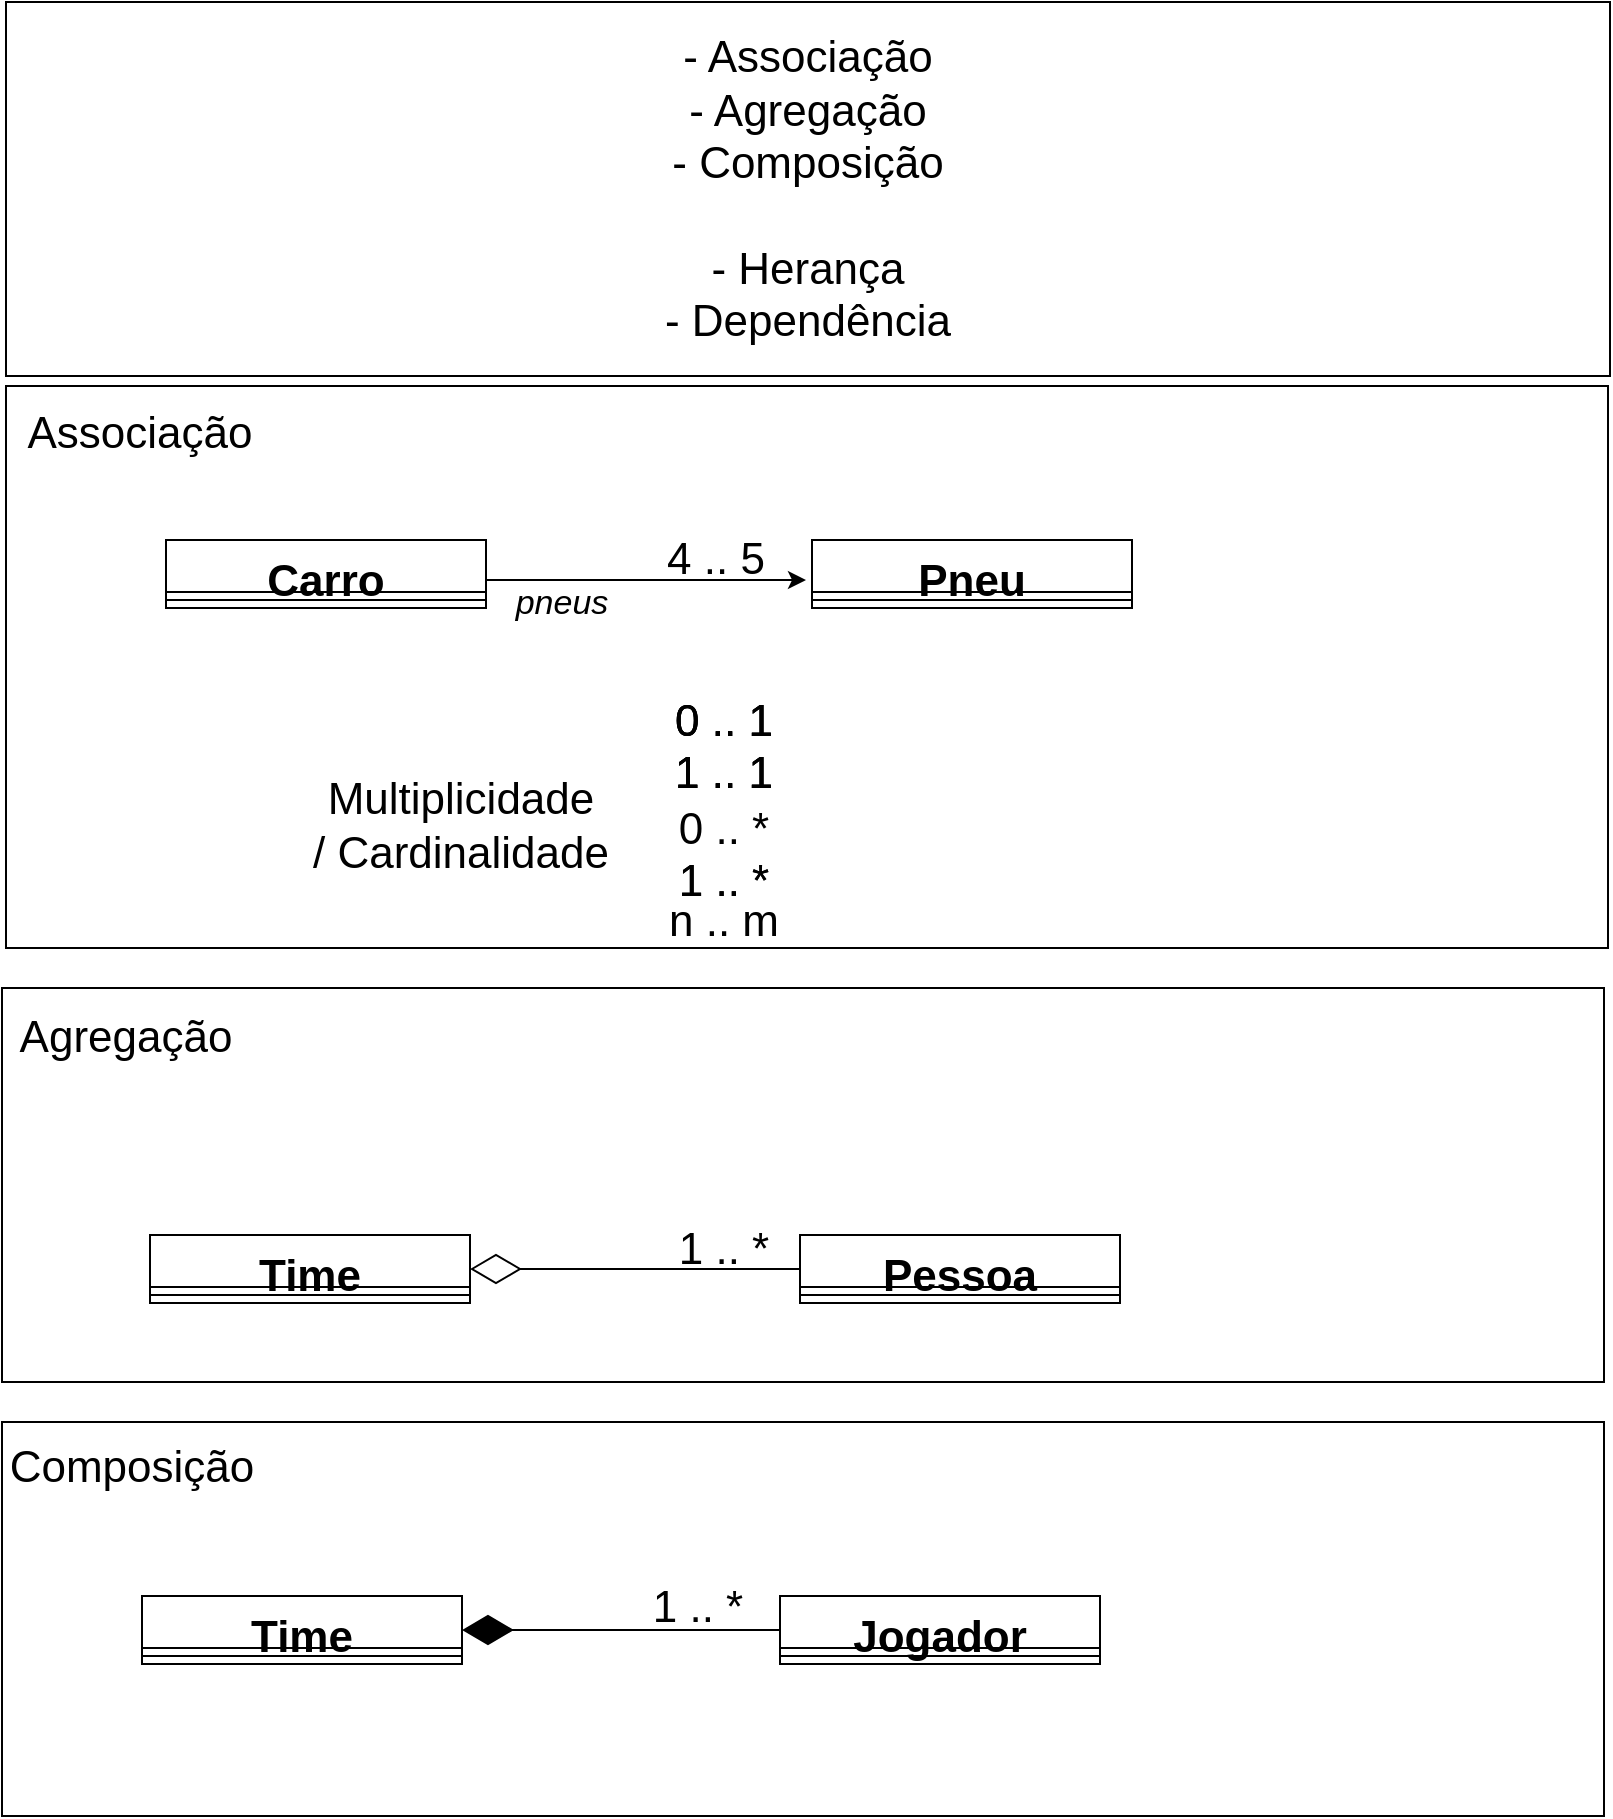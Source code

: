 <mxfile version="14.4.3" type="device"><diagram id="oidKAotuflDEEQi21nP8" name="Page-1"><mxGraphModel dx="663" dy="502" grid="0" gridSize="10" guides="1" tooltips="1" connect="1" arrows="1" fold="1" page="1" pageScale="1" pageWidth="827" pageHeight="1169" background="#ffffff" math="0" shadow="0"><root><mxCell id="0"/><mxCell id="1" parent="0"/><mxCell id="biDsljLJ2qvcuqTwJUGm-1" value="- Associação&lt;br&gt;- Agregação&lt;br&gt;- Composição&lt;br&gt;&lt;br&gt;- Herança&lt;br&gt;- Dependência" style="rounded=0;whiteSpace=wrap;html=1;fontSize=22;" vertex="1" parent="1"><mxGeometry x="11" y="13" width="802" height="187" as="geometry"/></mxCell><mxCell id="biDsljLJ2qvcuqTwJUGm-2" value="" style="rounded=0;whiteSpace=wrap;html=1;fontSize=22;" vertex="1" parent="1"><mxGeometry x="11" y="205" width="801" height="281" as="geometry"/></mxCell><mxCell id="biDsljLJ2qvcuqTwJUGm-3" value="Associação" style="text;html=1;strokeColor=none;fillColor=none;align=center;verticalAlign=middle;whiteSpace=wrap;rounded=0;fontSize=22;" vertex="1" parent="1"><mxGeometry x="58" y="219" width="40" height="20" as="geometry"/></mxCell><mxCell id="biDsljLJ2qvcuqTwJUGm-4" value="Carro" style="swimlane;fontStyle=1;align=center;verticalAlign=top;childLayout=stackLayout;horizontal=1;startSize=26;horizontalStack=0;resizeParent=1;resizeParentMax=0;resizeLast=0;collapsible=1;marginBottom=0;fontSize=22;" vertex="1" parent="1"><mxGeometry x="91" y="282" width="160" height="34" as="geometry"/></mxCell><mxCell id="biDsljLJ2qvcuqTwJUGm-6" value="" style="line;strokeWidth=1;fillColor=none;align=left;verticalAlign=middle;spacingTop=-1;spacingLeft=3;spacingRight=3;rotatable=0;labelPosition=right;points=[];portConstraint=eastwest;" vertex="1" parent="biDsljLJ2qvcuqTwJUGm-4"><mxGeometry y="26" width="160" height="8" as="geometry"/></mxCell><mxCell id="biDsljLJ2qvcuqTwJUGm-8" value="Pneu" style="swimlane;fontStyle=1;align=center;verticalAlign=top;childLayout=stackLayout;horizontal=1;startSize=26;horizontalStack=0;resizeParent=1;resizeParentMax=0;resizeLast=0;collapsible=1;marginBottom=0;fontSize=22;" vertex="1" parent="1"><mxGeometry x="414" y="282" width="160" height="34" as="geometry"/></mxCell><mxCell id="biDsljLJ2qvcuqTwJUGm-10" value="" style="line;strokeWidth=1;fillColor=none;align=left;verticalAlign=middle;spacingTop=-1;spacingLeft=3;spacingRight=3;rotatable=0;labelPosition=right;points=[];portConstraint=eastwest;" vertex="1" parent="biDsljLJ2qvcuqTwJUGm-8"><mxGeometry y="26" width="160" height="8" as="geometry"/></mxCell><mxCell id="biDsljLJ2qvcuqTwJUGm-12" value="" style="endArrow=classic;html=1;edgeStyle=orthogonalEdgeStyle;fontSize=22;endFill=1;" edge="1" parent="1"><mxGeometry relative="1" as="geometry"><mxPoint x="251" y="302" as="sourcePoint"/><mxPoint x="411" y="302" as="targetPoint"/></mxGeometry></mxCell><mxCell id="biDsljLJ2qvcuqTwJUGm-15" value="4 .. 5" style="text;html=1;strokeColor=none;fillColor=none;align=center;verticalAlign=middle;whiteSpace=wrap;rounded=0;fontSize=22;" vertex="1" parent="1"><mxGeometry x="328" y="282" width="76" height="20" as="geometry"/></mxCell><mxCell id="biDsljLJ2qvcuqTwJUGm-16" value="0 .. *" style="text;html=1;strokeColor=none;fillColor=none;align=center;verticalAlign=middle;whiteSpace=wrap;rounded=0;fontSize=22;" vertex="1" parent="1"><mxGeometry x="332" y="417" width="76" height="20" as="geometry"/></mxCell><mxCell id="biDsljLJ2qvcuqTwJUGm-17" value="1 .. 1" style="text;html=1;strokeColor=none;fillColor=none;align=center;verticalAlign=middle;whiteSpace=wrap;rounded=0;fontSize=22;" vertex="1" parent="1"><mxGeometry x="332" y="389" width="76" height="20" as="geometry"/></mxCell><mxCell id="biDsljLJ2qvcuqTwJUGm-18" value="0 .. 1" style="text;html=1;strokeColor=none;fillColor=none;align=center;verticalAlign=middle;whiteSpace=wrap;rounded=0;fontSize=22;" vertex="1" parent="1"><mxGeometry x="332" y="363" width="76" height="20" as="geometry"/></mxCell><mxCell id="biDsljLJ2qvcuqTwJUGm-19" value="1 .. *" style="text;html=1;strokeColor=none;fillColor=none;align=center;verticalAlign=middle;whiteSpace=wrap;rounded=0;fontSize=22;" vertex="1" parent="1"><mxGeometry x="332" y="443" width="76" height="20" as="geometry"/></mxCell><mxCell id="biDsljLJ2qvcuqTwJUGm-20" value="n .. m" style="text;html=1;strokeColor=none;fillColor=none;align=center;verticalAlign=middle;whiteSpace=wrap;rounded=0;fontSize=22;" vertex="1" parent="1"><mxGeometry x="332" y="463" width="76" height="20" as="geometry"/></mxCell><mxCell id="biDsljLJ2qvcuqTwJUGm-22" value="Multiplicidade&lt;br&gt;/ Cardinalidade" style="text;html=1;strokeColor=none;fillColor=none;align=center;verticalAlign=middle;whiteSpace=wrap;rounded=0;fontSize=22;" vertex="1" parent="1"><mxGeometry x="149" y="396" width="179" height="57" as="geometry"/></mxCell><mxCell id="biDsljLJ2qvcuqTwJUGm-23" value="0 .. 1" style="text;html=1;strokeColor=none;fillColor=none;align=center;verticalAlign=middle;whiteSpace=wrap;rounded=0;fontSize=22;" vertex="1" parent="1"><mxGeometry x="332" y="363" width="76" height="20" as="geometry"/></mxCell><mxCell id="biDsljLJ2qvcuqTwJUGm-24" value="1 .. 1" style="text;html=1;strokeColor=none;fillColor=none;align=center;verticalAlign=middle;whiteSpace=wrap;rounded=0;fontSize=22;" vertex="1" parent="1"><mxGeometry x="332" y="389" width="76" height="20" as="geometry"/></mxCell><mxCell id="biDsljLJ2qvcuqTwJUGm-25" value="0 .. 1" style="text;html=1;strokeColor=none;fillColor=none;align=center;verticalAlign=middle;whiteSpace=wrap;rounded=0;fontSize=22;" vertex="1" parent="1"><mxGeometry x="332" y="363" width="76" height="20" as="geometry"/></mxCell><mxCell id="biDsljLJ2qvcuqTwJUGm-26" value="1 .. 1" style="text;html=1;strokeColor=none;fillColor=none;align=center;verticalAlign=middle;whiteSpace=wrap;rounded=0;fontSize=22;" vertex="1" parent="1"><mxGeometry x="332" y="389" width="76" height="20" as="geometry"/></mxCell><mxCell id="biDsljLJ2qvcuqTwJUGm-27" value="1 .. *" style="text;html=1;strokeColor=none;fillColor=none;align=center;verticalAlign=middle;whiteSpace=wrap;rounded=0;fontSize=22;" vertex="1" parent="1"><mxGeometry x="332" y="443" width="76" height="20" as="geometry"/></mxCell><mxCell id="biDsljLJ2qvcuqTwJUGm-28" value="" style="rounded=0;whiteSpace=wrap;html=1;fontSize=22;" vertex="1" parent="1"><mxGeometry x="9" y="506" width="801" height="197" as="geometry"/></mxCell><mxCell id="biDsljLJ2qvcuqTwJUGm-29" value="Agregação" style="text;html=1;strokeColor=none;fillColor=none;align=center;verticalAlign=middle;whiteSpace=wrap;rounded=0;fontSize=22;" vertex="1" parent="1"><mxGeometry x="51" y="521" width="40" height="20" as="geometry"/></mxCell><mxCell id="biDsljLJ2qvcuqTwJUGm-38" style="edgeStyle=orthogonalEdgeStyle;rounded=0;orthogonalLoop=1;jettySize=auto;html=1;exitX=0;exitY=0.5;exitDx=0;exitDy=0;endArrow=diamondThin;endFill=0;fontSize=22;entryX=1;entryY=0.5;entryDx=0;entryDy=0;endSize=23;" edge="1" parent="1" source="biDsljLJ2qvcuqTwJUGm-30" target="biDsljLJ2qvcuqTwJUGm-34"><mxGeometry relative="1" as="geometry"/></mxCell><mxCell id="biDsljLJ2qvcuqTwJUGm-30" value="Pessoa" style="swimlane;fontStyle=1;align=center;verticalAlign=top;childLayout=stackLayout;horizontal=1;startSize=26;horizontalStack=0;resizeParent=1;resizeParentMax=0;resizeLast=0;collapsible=1;marginBottom=0;fontSize=22;" vertex="1" parent="1"><mxGeometry x="408" y="629.5" width="160" height="34" as="geometry"/></mxCell><mxCell id="biDsljLJ2qvcuqTwJUGm-32" value="" style="line;strokeWidth=1;fillColor=none;align=left;verticalAlign=middle;spacingTop=-1;spacingLeft=3;spacingRight=3;rotatable=0;labelPosition=right;points=[];portConstraint=eastwest;" vertex="1" parent="biDsljLJ2qvcuqTwJUGm-30"><mxGeometry y="26" width="160" height="8" as="geometry"/></mxCell><mxCell id="biDsljLJ2qvcuqTwJUGm-34" value="Time" style="swimlane;fontStyle=1;align=center;verticalAlign=top;childLayout=stackLayout;horizontal=1;startSize=26;horizontalStack=0;resizeParent=1;resizeParentMax=0;resizeLast=0;collapsible=1;marginBottom=0;fontSize=22;" vertex="1" parent="1"><mxGeometry x="83" y="629.5" width="160" height="34" as="geometry"/></mxCell><mxCell id="biDsljLJ2qvcuqTwJUGm-36" value="" style="line;strokeWidth=1;fillColor=none;align=left;verticalAlign=middle;spacingTop=-1;spacingLeft=3;spacingRight=3;rotatable=0;labelPosition=right;points=[];portConstraint=eastwest;" vertex="1" parent="biDsljLJ2qvcuqTwJUGm-34"><mxGeometry y="26" width="160" height="8" as="geometry"/></mxCell><mxCell id="biDsljLJ2qvcuqTwJUGm-39" value="1 .. *" style="text;html=1;strokeColor=none;fillColor=none;align=center;verticalAlign=middle;whiteSpace=wrap;rounded=0;fontSize=22;" vertex="1" parent="1"><mxGeometry x="332" y="627" width="76" height="20" as="geometry"/></mxCell><mxCell id="biDsljLJ2qvcuqTwJUGm-40" value="" style="rounded=0;whiteSpace=wrap;html=1;fontSize=22;" vertex="1" parent="1"><mxGeometry x="9" y="723" width="801" height="197" as="geometry"/></mxCell><mxCell id="biDsljLJ2qvcuqTwJUGm-41" value="Composição" style="text;html=1;strokeColor=none;fillColor=none;align=center;verticalAlign=middle;whiteSpace=wrap;rounded=0;fontSize=22;" vertex="1" parent="1"><mxGeometry x="54" y="736" width="40" height="20" as="geometry"/></mxCell><mxCell id="biDsljLJ2qvcuqTwJUGm-42" value="Time" style="swimlane;fontStyle=1;align=center;verticalAlign=top;childLayout=stackLayout;horizontal=1;startSize=26;horizontalStack=0;resizeParent=1;resizeParentMax=0;resizeLast=0;collapsible=1;marginBottom=0;fontSize=22;" vertex="1" parent="1"><mxGeometry x="79" y="810" width="160" height="34" as="geometry"/></mxCell><mxCell id="biDsljLJ2qvcuqTwJUGm-43" value="" style="line;strokeWidth=1;fillColor=none;align=left;verticalAlign=middle;spacingTop=-1;spacingLeft=3;spacingRight=3;rotatable=0;labelPosition=right;points=[];portConstraint=eastwest;" vertex="1" parent="biDsljLJ2qvcuqTwJUGm-42"><mxGeometry y="26" width="160" height="8" as="geometry"/></mxCell><mxCell id="biDsljLJ2qvcuqTwJUGm-46" style="edgeStyle=orthogonalEdgeStyle;rounded=0;orthogonalLoop=1;jettySize=auto;html=1;exitX=0;exitY=0.5;exitDx=0;exitDy=0;entryX=1;entryY=0.5;entryDx=0;entryDy=0;endArrow=diamondThin;endFill=1;endSize=23;fontSize=22;" edge="1" parent="1" source="biDsljLJ2qvcuqTwJUGm-44" target="biDsljLJ2qvcuqTwJUGm-42"><mxGeometry relative="1" as="geometry"/></mxCell><mxCell id="biDsljLJ2qvcuqTwJUGm-44" value="Jogador" style="swimlane;fontStyle=1;align=center;verticalAlign=top;childLayout=stackLayout;horizontal=1;startSize=26;horizontalStack=0;resizeParent=1;resizeParentMax=0;resizeLast=0;collapsible=1;marginBottom=0;fontSize=22;" vertex="1" parent="1"><mxGeometry x="398" y="810" width="160" height="34" as="geometry"/></mxCell><mxCell id="biDsljLJ2qvcuqTwJUGm-45" value="" style="line;strokeWidth=1;fillColor=none;align=left;verticalAlign=middle;spacingTop=-1;spacingLeft=3;spacingRight=3;rotatable=0;labelPosition=right;points=[];portConstraint=eastwest;" vertex="1" parent="biDsljLJ2qvcuqTwJUGm-44"><mxGeometry y="26" width="160" height="8" as="geometry"/></mxCell><mxCell id="biDsljLJ2qvcuqTwJUGm-47" value="1 .. *" style="text;html=1;strokeColor=none;fillColor=none;align=center;verticalAlign=middle;whiteSpace=wrap;rounded=0;fontSize=22;" vertex="1" parent="1"><mxGeometry x="319" y="806" width="76" height="20" as="geometry"/></mxCell><mxCell id="biDsljLJ2qvcuqTwJUGm-48" value="&lt;i&gt;&lt;font style=&quot;font-size: 17px&quot;&gt;pneus&lt;/font&gt;&lt;/i&gt;" style="text;html=1;strokeColor=none;fillColor=none;align=center;verticalAlign=middle;whiteSpace=wrap;rounded=0;fontSize=22;" vertex="1" parent="1"><mxGeometry x="251" y="302" width="76" height="20" as="geometry"/></mxCell></root></mxGraphModel></diagram></mxfile>